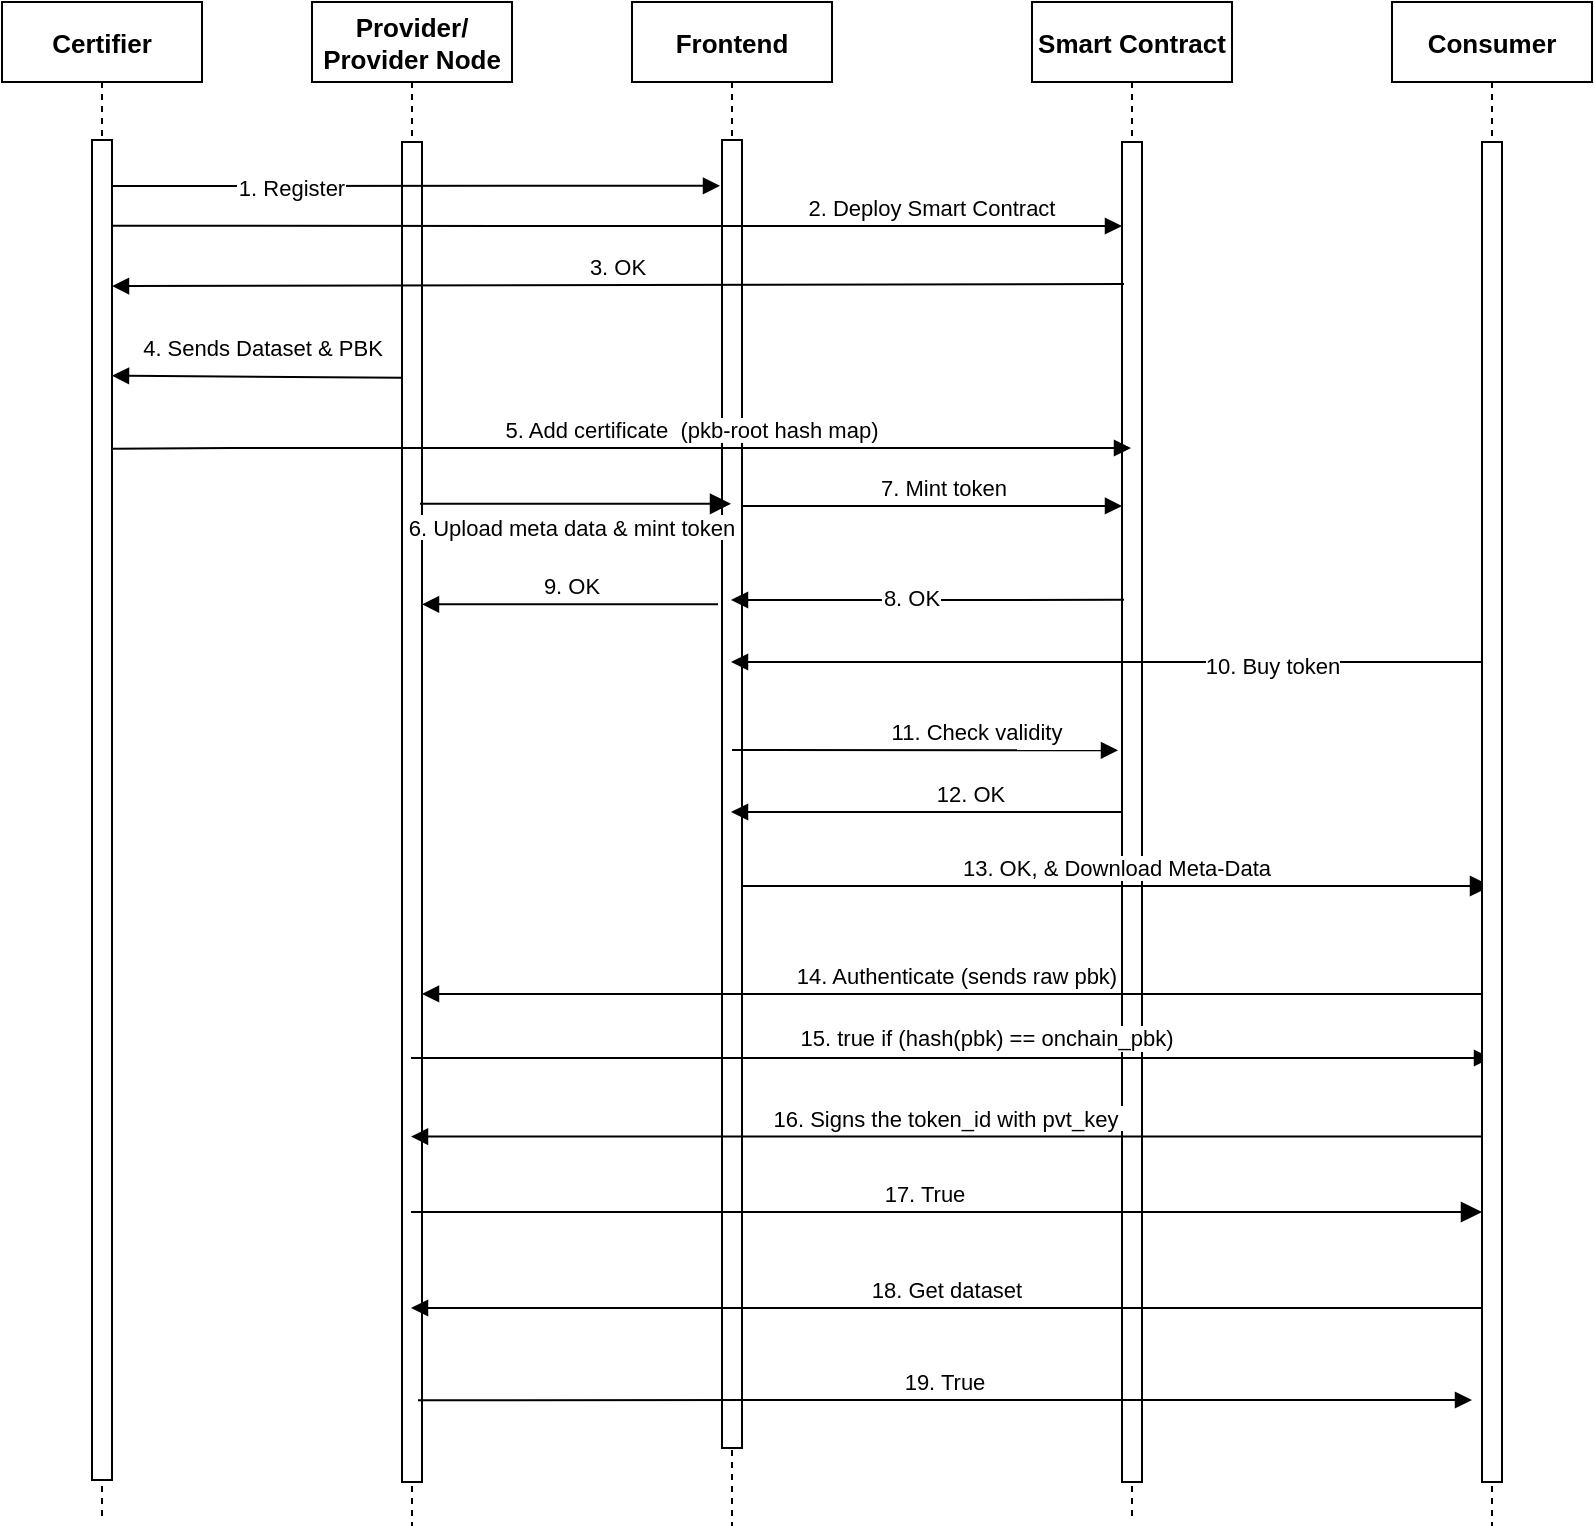 <mxfile version="16.2.3" type="device"><diagram id="53vZRzIDgZGgw-JT5D9q" name="Page-1"><mxGraphModel dx="4535" dy="2430" grid="1" gridSize="10" guides="1" tooltips="1" connect="1" arrows="1" fold="1" page="1" pageScale="1" pageWidth="850" pageHeight="1100" math="0" shadow="0"><root><mxCell id="0"/><mxCell id="1" parent="0"/><mxCell id="2" value="Provider/ &#10;Provider Node" style="shape=umlLifeline;perimeter=lifelinePerimeter;container=1;collapsible=0;recursiveResize=0;rounded=0;shadow=0;strokeWidth=1;fontStyle=1;fontSize=13;" parent="1" vertex="1"><mxGeometry x="160" y="78" width="100" height="762" as="geometry"/></mxCell><mxCell id="3" value="" style="points=[];perimeter=orthogonalPerimeter;rounded=0;shadow=0;strokeWidth=1;" parent="2" vertex="1"><mxGeometry x="45" y="70" width="10" height="670" as="geometry"/></mxCell><mxCell id="9" value="1. Register" style="verticalAlign=bottom;endArrow=block;entryX=-0.1;entryY=0.035;shadow=0;strokeWidth=1;entryDx=0;entryDy=0;entryPerimeter=0;" parent="2" edge="1" target="7"><mxGeometry x="-0.408" y="-10" relative="1" as="geometry"><mxPoint x="-100" y="92.0" as="sourcePoint"/><mxPoint x="60" y="92.0" as="targetPoint"/><mxPoint as="offset"/></mxGeometry></mxCell><mxCell id="6" value="Frontend" style="shape=umlLifeline;perimeter=lifelinePerimeter;container=1;collapsible=0;recursiveResize=0;rounded=0;shadow=0;strokeWidth=1;fontStyle=1;fontSize=13;" parent="1" vertex="1"><mxGeometry x="320" y="78" width="100" height="762" as="geometry"/></mxCell><mxCell id="7" value="" style="points=[];perimeter=orthogonalPerimeter;rounded=0;shadow=0;strokeWidth=1;" parent="6" vertex="1"><mxGeometry x="45" y="69" width="10" height="654" as="geometry"/></mxCell><mxCell id="32" value="7. Mint token" style="verticalAlign=bottom;endArrow=none;shadow=0;strokeWidth=1;startArrow=block;startFill=1;endFill=0;entryX=1.5;entryY=0.374;entryDx=0;entryDy=0;entryPerimeter=0;" parent="6" edge="1"><mxGeometry x="-0.062" relative="1" as="geometry"><mxPoint x="245" y="251.996" as="sourcePoint"/><mxPoint x="55.5" y="251.996" as="targetPoint"/><mxPoint as="offset"/></mxGeometry></mxCell><mxCell id="10" value="2. Deploy Smart Contract" style="verticalAlign=bottom;endArrow=block;shadow=0;strokeWidth=1;exitX=1;exitY=0.064;exitDx=0;exitDy=0;exitPerimeter=0;" parent="1" source="27" target="15" edge="1"><mxGeometry x="0.624" relative="1" as="geometry"><mxPoint x="215" y="200" as="sourcePoint"/><mxPoint x="560" y="190" as="targetPoint"/><Array as="points"><mxPoint x="460" y="190"/><mxPoint x="530" y="190"/></Array><mxPoint as="offset"/></mxGeometry></mxCell><mxCell id="14" value="Smart Contract" style="shape=umlLifeline;perimeter=lifelinePerimeter;container=1;collapsible=0;recursiveResize=0;rounded=0;shadow=0;strokeWidth=1;fontStyle=1;fontSize=13;" parent="1" vertex="1"><mxGeometry x="520" y="78" width="100" height="760" as="geometry"/></mxCell><mxCell id="15" value="" style="points=[];perimeter=orthogonalPerimeter;rounded=0;shadow=0;strokeWidth=1;" parent="14" vertex="1"><mxGeometry x="45" y="70" width="10" height="670" as="geometry"/></mxCell><mxCell id="17" value="3. OK" style="verticalAlign=bottom;endArrow=none;shadow=0;strokeWidth=1;startArrow=block;startFill=1;endFill=0;exitX=1;exitY=0.109;exitDx=0;exitDy=0;exitPerimeter=0;entryX=0.1;entryY=0.106;entryDx=0;entryDy=0;entryPerimeter=0;" parent="1" source="27" target="15" edge="1"><mxGeometry relative="1" as="geometry"><mxPoint x="330.25" y="220" as="sourcePoint"/><mxPoint x="550" y="220" as="targetPoint"/></mxGeometry></mxCell><mxCell id="22" value="" style="points=[];perimeter=orthogonalPerimeter;rounded=0;shadow=0;strokeWidth=1;fillColor=#60a917;strokeColor=#2D7600;fontColor=#ffffff;" parent="1" vertex="1"><mxGeometry x="50" y="430" width="10" height="50" as="geometry"/></mxCell><mxCell id="28" value="5. Add certificate  (pkb-root hash map)" style="verticalAlign=bottom;endArrow=block;shadow=0;strokeWidth=1;exitX=1;exitY=0.196;exitDx=0;exitDy=0;exitPerimeter=0;" parent="1" edge="1"><mxGeometry x="0.138" relative="1" as="geometry"><mxPoint x="60" y="301.32" as="sourcePoint"/><mxPoint x="569.5" y="301" as="targetPoint"/><Array as="points"><mxPoint x="130" y="301"/></Array><mxPoint as="offset"/></mxGeometry></mxCell><mxCell id="29" value="6. Upload meta data &amp; mint token" style="verticalAlign=bottom;endArrow=block;endSize=8;shadow=0;strokeWidth=1;endFill=1;exitX=0.9;exitY=0.27;exitDx=0;exitDy=0;exitPerimeter=0;" parent="1" edge="1" target="6" source="3"><mxGeometry x="-0.022" y="-21" relative="1" as="geometry"><mxPoint x="350" y="331" as="targetPoint"/><mxPoint x="230" y="330" as="sourcePoint"/><mxPoint as="offset"/></mxGeometry></mxCell><mxCell id="33" value="17. True" style="verticalAlign=bottom;endArrow=block;endSize=8;shadow=0;strokeWidth=1;endFill=1;" parent="1" edge="1"><mxGeometry x="-0.041" relative="1" as="geometry"><mxPoint x="745" y="682.998" as="targetPoint"/><mxPoint x="209.5" y="682.998" as="sourcePoint"/><mxPoint as="offset"/><Array as="points"/></mxGeometry></mxCell><mxCell id="35" value="12. OK" style="verticalAlign=bottom;endArrow=none;endSize=8;shadow=0;strokeWidth=1;endFill=0;startArrow=block;startFill=1;" parent="1" edge="1"><mxGeometry x="0.226" relative="1" as="geometry"><mxPoint x="565" y="483" as="targetPoint"/><mxPoint x="369.5" y="483" as="sourcePoint"/><mxPoint as="offset"/><Array as="points"/></mxGeometry></mxCell><mxCell id="39" value="13. OK, &amp; Download Meta-Data" style="verticalAlign=bottom;endArrow=block;endSize=8;shadow=0;strokeWidth=1;endFill=1;startArrow=none;startFill=0;" parent="1" target="RzA_uE4ciCz_mkCyxU_O-79" edge="1"><mxGeometry relative="1" as="geometry"><mxPoint x="525" y="520" as="targetPoint"/><mxPoint x="375" y="520" as="sourcePoint"/></mxGeometry></mxCell><mxCell id="40" value="" style="points=[];perimeter=orthogonalPerimeter;rounded=0;shadow=0;strokeWidth=1;fillColor=#60a917;strokeColor=#2D7600;fontColor=#ffffff;" parent="1" vertex="1"><mxGeometry x="745" y="700" width="10" height="50" as="geometry"/></mxCell><mxCell id="43" value="19. True" style="verticalAlign=bottom;endArrow=none;shadow=0;strokeWidth=1;startArrow=block;startFill=1;endFill=0;entryX=0.53;entryY=0.924;entryDx=0;entryDy=0;entryPerimeter=0;" parent="1" edge="1"><mxGeometry relative="1" as="geometry"><mxPoint x="740" y="777" as="sourcePoint"/><mxPoint x="213" y="777.088" as="targetPoint"/></mxGeometry></mxCell><mxCell id="47" value="11. Check validity" style="verticalAlign=bottom;endArrow=block;shadow=0;strokeWidth=1;entryX=-0.2;entryY=0.454;entryDx=0;entryDy=0;entryPerimeter=0;" parent="1" target="15" edge="1"><mxGeometry x="0.267" relative="1" as="geometry"><mxPoint x="370" y="452" as="sourcePoint"/><mxPoint x="601" y="470" as="targetPoint"/><mxPoint as="offset"/></mxGeometry></mxCell><mxCell id="48" value="14. Authenticate (sends raw pbk)" style="verticalAlign=bottom;endArrow=none;endSize=8;shadow=0;strokeWidth=1;endFill=0;startArrow=block;startFill=1;exitX=1;exitY=0.694;exitDx=0;exitDy=0;exitPerimeter=0;" parent="1" edge="1"><mxGeometry relative="1" as="geometry"><mxPoint x="749.5" y="573.98" as="targetPoint"/><mxPoint x="215" y="573.98" as="sourcePoint"/></mxGeometry></mxCell><mxCell id="49" value="18. Get dataset" style="verticalAlign=bottom;endArrow=none;endSize=8;shadow=0;strokeWidth=1;endFill=0;startArrow=block;startFill=1;" parent="1" edge="1"><mxGeometry relative="1" as="geometry"><mxPoint x="745" y="731" as="targetPoint"/><mxPoint x="209.5" y="731" as="sourcePoint"/></mxGeometry></mxCell><mxCell id="50" value="" style="group" parent="1" vertex="1" connectable="0"><mxGeometry x="5" y="78" width="130" height="760" as="geometry"/></mxCell><mxCell id="26" value="Certifier" style="shape=umlLifeline;perimeter=lifelinePerimeter;container=1;collapsible=0;recursiveResize=0;rounded=0;shadow=0;strokeWidth=1;fontStyle=1;fontSize=13;" parent="50" vertex="1"><mxGeometry width="100" height="760" as="geometry"/></mxCell><mxCell id="27" value="" style="points=[];perimeter=orthogonalPerimeter;rounded=0;shadow=0;strokeWidth=1;" parent="50" vertex="1"><mxGeometry x="45" y="69" width="10" height="670" as="geometry"/></mxCell><mxCell id="68" value="" style="endArrow=block;html=1;endFill=1;" parent="1" edge="1"><mxGeometry width="50" height="50" relative="1" as="geometry"><mxPoint x="749.5" y="408" as="sourcePoint"/><mxPoint x="369.5" y="408" as="targetPoint"/></mxGeometry></mxCell><mxCell id="71" value="10. Buy token" style="edgeLabel;html=1;align=center;verticalAlign=middle;resizable=0;points=[];fontSize=11;" parent="68" vertex="1" connectable="0"><mxGeometry x="0.17" y="-3" relative="1" as="geometry"><mxPoint x="113" y="5" as="offset"/></mxGeometry></mxCell><mxCell id="62" value="" style="endArrow=block;html=1;endFill=1;entryX=1;entryY=0.152;entryDx=0;entryDy=0;entryPerimeter=0;exitX=0;exitY=0.152;exitDx=0;exitDy=0;exitPerimeter=0;" parent="1" edge="1"><mxGeometry width="50" height="50" relative="1" as="geometry"><mxPoint x="205" y="265.84" as="sourcePoint"/><mxPoint x="60" y="264.84" as="targetPoint"/></mxGeometry></mxCell><mxCell id="63" value="4. Sends Dataset &amp;amp; PBK" style="edgeLabel;html=1;align=center;verticalAlign=middle;resizable=0;points=[];" parent="62" vertex="1" connectable="0"><mxGeometry x="-0.101" relative="1" as="geometry"><mxPoint x="-5" y="-15" as="offset"/></mxGeometry></mxCell><mxCell id="72" value="" style="endArrow=block;html=1;endFill=1;" parent="1" edge="1"><mxGeometry width="50" height="50" relative="1" as="geometry"><mxPoint x="209.5" y="606" as="sourcePoint"/><mxPoint x="749.5" y="606" as="targetPoint"/></mxGeometry></mxCell><mxCell id="73" value="15. true if (hash(pbk) == onchain_pbk)" style="edgeLabel;html=1;align=center;verticalAlign=middle;resizable=0;points=[];" parent="72" vertex="1" connectable="0"><mxGeometry x="0.128" relative="1" as="geometry"><mxPoint x="-17" y="-10" as="offset"/></mxGeometry></mxCell><mxCell id="74" value="16. Signs the token_id with pvt_key " style="verticalAlign=bottom;endArrow=none;endSize=8;shadow=0;strokeWidth=1;endFill=0;startArrow=block;startFill=1;entryX=0.2;entryY=0.778;entryDx=0;entryDy=0;entryPerimeter=0;" parent="1" edge="1"><mxGeometry relative="1" as="geometry"><mxPoint x="747" y="645.26" as="targetPoint"/><mxPoint x="209.5" y="645.26" as="sourcePoint"/></mxGeometry></mxCell><mxCell id="RzA_uE4ciCz_mkCyxU_O-79" value="Consumer" style="shape=umlLifeline;perimeter=lifelinePerimeter;container=1;collapsible=0;recursiveResize=0;rounded=0;shadow=0;strokeWidth=1;fontStyle=1;fontSize=13;" vertex="1" parent="1"><mxGeometry x="700" y="78" width="100" height="762" as="geometry"/></mxCell><mxCell id="RzA_uE4ciCz_mkCyxU_O-80" value="" style="points=[];perimeter=orthogonalPerimeter;rounded=0;shadow=0;strokeWidth=1;" vertex="1" parent="RzA_uE4ciCz_mkCyxU_O-79"><mxGeometry x="45" y="70" width="10" height="670" as="geometry"/></mxCell><mxCell id="34" value="8. OK" style="verticalAlign=bottom;endArrow=block;shadow=0;strokeWidth=1;exitX=0.1;exitY=0.379;exitDx=0;exitDy=0;exitPerimeter=0;" parent="1" edge="1"><mxGeometry x="0.079" y="8" relative="1" as="geometry"><mxPoint x="566" y="376.93" as="sourcePoint"/><mxPoint x="369.5" y="377" as="targetPoint"/><mxPoint as="offset"/><Array as="points"><mxPoint x="400" y="377"/></Array></mxGeometry></mxCell><mxCell id="RzA_uE4ciCz_mkCyxU_O-83" value="9. OK" style="verticalAlign=bottom;endArrow=block;shadow=0;strokeWidth=1;exitX=-0.2;exitY=0.355;exitDx=0;exitDy=0;exitPerimeter=0;" edge="1" parent="1" source="7" target="3"><mxGeometry x="-0.013" relative="1" as="geometry"><mxPoint x="340" y="380" as="sourcePoint"/><mxPoint x="240" y="379" as="targetPoint"/><mxPoint as="offset"/></mxGeometry></mxCell></root></mxGraphModel></diagram></mxfile>